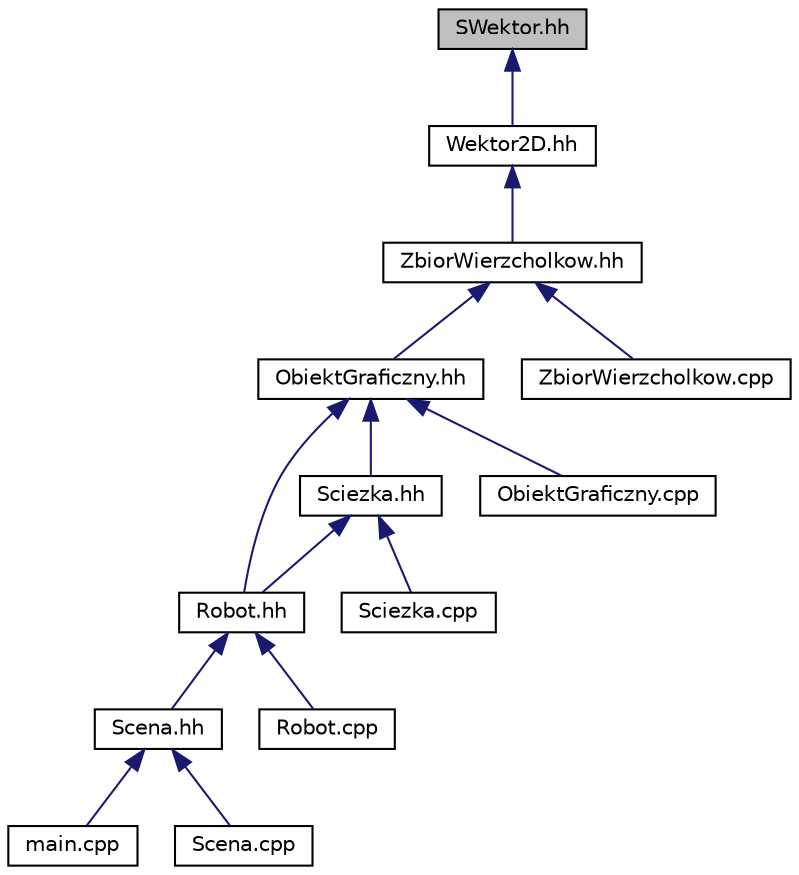 digraph "SWektor.hh"
{
  edge [fontname="Helvetica",fontsize="10",labelfontname="Helvetica",labelfontsize="10"];
  node [fontname="Helvetica",fontsize="10",shape=record];
  Node1 [label="SWektor.hh",height=0.2,width=0.4,color="black", fillcolor="grey75", style="filled", fontcolor="black"];
  Node1 -> Node2 [dir="back",color="midnightblue",fontsize="10",style="solid",fontname="Helvetica"];
  Node2 [label="Wektor2D.hh",height=0.2,width=0.4,color="black", fillcolor="white", style="filled",URL="$Wektor2D_8hh.html",tooltip="Wektor przestrzeni dwuwymiarowej. "];
  Node2 -> Node3 [dir="back",color="midnightblue",fontsize="10",style="solid",fontname="Helvetica"];
  Node3 [label="ZbiorWierzcholkow.hh",height=0.2,width=0.4,color="black", fillcolor="white", style="filled",URL="$ZbiorWierzcholkow_8hh.html",tooltip="Definicja klasy ZbiorWierzcholkow. "];
  Node3 -> Node4 [dir="back",color="midnightblue",fontsize="10",style="solid",fontname="Helvetica"];
  Node4 [label="ObiektGraficzny.hh",height=0.2,width=0.4,color="black", fillcolor="white", style="filled",URL="$ObiektGraficzny_8hh.html",tooltip="Definicja klasy ObiektGraficzny. "];
  Node4 -> Node5 [dir="back",color="midnightblue",fontsize="10",style="solid",fontname="Helvetica"];
  Node5 [label="Robot.hh",height=0.2,width=0.4,color="black", fillcolor="white", style="filled",URL="$Robot_8hh.html",tooltip="Definicja klasy Robot. "];
  Node5 -> Node6 [dir="back",color="midnightblue",fontsize="10",style="solid",fontname="Helvetica"];
  Node6 [label="Scena.hh",height=0.2,width=0.4,color="black", fillcolor="white", style="filled",URL="$Scena_8hh.html",tooltip="Definicja klasy Scena i funkcji inicjalizującej zapis wektrów. "];
  Node6 -> Node7 [dir="back",color="midnightblue",fontsize="10",style="solid",fontname="Helvetica"];
  Node7 [label="main.cpp",height=0.2,width=0.4,color="black", fillcolor="white", style="filled",URL="$main_8cpp.html",tooltip="Zawiera wywołanie funkcji main. "];
  Node6 -> Node8 [dir="back",color="midnightblue",fontsize="10",style="solid",fontname="Helvetica"];
  Node8 [label="Scena.cpp",height=0.2,width=0.4,color="black", fillcolor="white", style="filled",URL="$Scena_8cpp.html",tooltip="Zawiera definicje metod klasy Scena, oraz funkcji inicjalizującej plik z wektorami aktualnymi..."];
  Node5 -> Node9 [dir="back",color="midnightblue",fontsize="10",style="solid",fontname="Helvetica"];
  Node9 [label="Robot.cpp",height=0.2,width=0.4,color="black", fillcolor="white", style="filled",URL="$Robot_8cpp.html",tooltip="Zawiera definicje metod klasy Robot. "];
  Node4 -> Node10 [dir="back",color="midnightblue",fontsize="10",style="solid",fontname="Helvetica"];
  Node10 [label="Sciezka.hh",height=0.2,width=0.4,color="black", fillcolor="white", style="filled",URL="$Sciezka_8hh.html",tooltip="Definicja klasy Sciezka. "];
  Node10 -> Node5 [dir="back",color="midnightblue",fontsize="10",style="solid",fontname="Helvetica"];
  Node10 -> Node11 [dir="back",color="midnightblue",fontsize="10",style="solid",fontname="Helvetica"];
  Node11 [label="Sciezka.cpp",height=0.2,width=0.4,color="black", fillcolor="white", style="filled",URL="$Sciezka_8cpp.html",tooltip="Zawiera definicje metod klasy Sciezka. "];
  Node4 -> Node12 [dir="back",color="midnightblue",fontsize="10",style="solid",fontname="Helvetica"];
  Node12 [label="ObiektGraficzny.cpp",height=0.2,width=0.4,color="black", fillcolor="white", style="filled",URL="$ObiektGraficzny_8cpp.html",tooltip="Zawiera definicje metod klasy ObiektGraficzny. "];
  Node3 -> Node13 [dir="back",color="midnightblue",fontsize="10",style="solid",fontname="Helvetica"];
  Node13 [label="ZbiorWierzcholkow.cpp",height=0.2,width=0.4,color="black", fillcolor="white", style="filled",URL="$ZbiorWierzcholkow_8cpp.html",tooltip="Zawiera definicje metod klasy ZbiorWierzcholkow. "];
}
